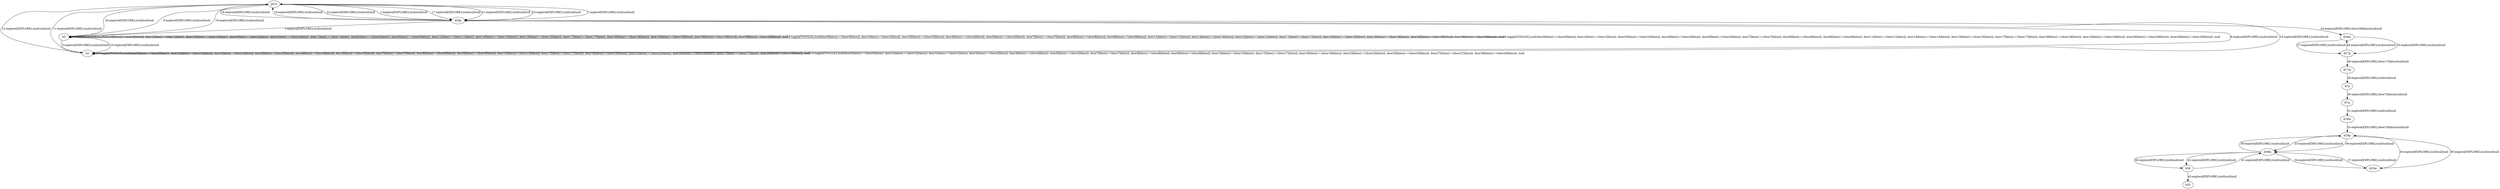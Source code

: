 # Total number of goals covered by this test: 1
# b36 --> b35

digraph g {
"gf14" -> "d26p" [label = "1-explore[EXPLORE];/null/null/null"];
"d26p" -> "b3" [label = "2-explore[EXPLORE];/null/null/null"];
"b3" -> "b3" [label = "3-toggle[TOGGLE];/null/door0[false]:=!(door0[false]); door1[false]:=!(door1[false]); door33[false]:=!(door33[false]); door4[false]:=!(door4[false]); door5[false]:=!(door5[false]); door7[false]:=!(door7[false]); door8[false]:=!(door8[false]); door9[false]:=!(door9[false]); door11[false]:=!(door11[false]); door14[false]:=!(door14[false]); door15[false]:=!(door15[false]); door17[false]:=!(door17[false]); door18[false]:=!(door18[false]); door19[false]:=!(door19[false]); door26[false]:=!(door26[false]); door29[false]:=!(door29[false]); /null"];
"b3" -> "b3" [label = "4-toggle[TOGGLE];/null/door0[false]:=!(door0[false]); door1[false]:=!(door1[false]); door33[false]:=!(door33[false]); door4[false]:=!(door4[false]); door5[false]:=!(door5[false]); door7[false]:=!(door7[false]); door8[false]:=!(door8[false]); door9[false]:=!(door9[false]); door11[false]:=!(door11[false]); door14[false]:=!(door14[false]); door15[false]:=!(door15[false]); door17[false]:=!(door17[false]); door18[false]:=!(door18[false]); door19[false]:=!(door19[false]); door26[false]:=!(door26[false]); door29[false]:=!(door29[false]); /null"];
"b3" -> "b2" [label = "5-explore[EXPLORE];/null/null/null"];
"b2" -> "d26p" [label = "6-explore[EXPLORE];/null/null/null"];
"d26p" -> "gf14" [label = "7-explore[EXPLORE];/null/null/null"];
"gf14" -> "b3" [label = "8-explore[EXPLORE];/null/null/null"];
"b3" -> "b3" [label = "9-toggle[TOGGLE];/null/door0[false]:=!(door0[false]); door1[false]:=!(door1[false]); door33[false]:=!(door33[false]); door4[false]:=!(door4[false]); door5[false]:=!(door5[false]); door7[false]:=!(door7[false]); door8[false]:=!(door8[false]); door9[false]:=!(door9[false]); door11[false]:=!(door11[false]); door14[false]:=!(door14[false]); door15[false]:=!(door15[false]); door17[false]:=!(door17[false]); door18[false]:=!(door18[false]); door19[false]:=!(door19[false]); door26[false]:=!(door26[false]); door29[false]:=!(door29[false]); /null"];
"b3" -> "b2" [label = "10-explore[EXPLORE];/null/null/null"];
"b2" -> "gf14" [label = "11-explore[EXPLORE];/null/null/null"];
"gf14" -> "b2" [label = "12-explore[EXPLORE];/null/null/null"];
"b2" -> "b2" [label = "13-toggle[TOGGLE];/null/door0[false]:=!(door0[false]); door32[false]:=!(door32[false]); door1[false]:=!(door1[false]); door2[false]:=!(door2[false]); door4[false]:=!(door4[false]); door5[false]:=!(door5[false]); door7[false]:=!(door7[false]); door8[false]:=!(door8[false]); door9[false]:=!(door9[false]); door15[false]:=!(door15[false]); door17[false]:=!(door17[false]); door18[false]:=!(door18[false]); door23[false]:=!(door23[false]); door26[false]:=!(door26[false]); door27[false]:=!(door27[false]); door28[false]:=!(door28[false]); /null"];
"b2" -> "b2" [label = "14-toggle[TOGGLE];/null/door0[false]:=!(door0[false]); door32[false]:=!(door32[false]); door1[false]:=!(door1[false]); door2[false]:=!(door2[false]); door4[false]:=!(door4[false]); door5[false]:=!(door5[false]); door7[false]:=!(door7[false]); door8[false]:=!(door8[false]); door9[false]:=!(door9[false]); door15[false]:=!(door15[false]); door17[false]:=!(door17[false]); door18[false]:=!(door18[false]); door23[false]:=!(door23[false]); door26[false]:=!(door26[false]); door27[false]:=!(door27[false]); door28[false]:=!(door28[false]); /null"];
"b2" -> "d26p" [label = "15-explore[EXPLORE];/null/null/null"];
"d26p" -> "gf14" [label = "16-explore[EXPLORE];/null/null/null"];
"gf14" -> "d26p" [label = "17-explore[EXPLORE];/null/null/null"];
"d26p" -> "gf14" [label = "18-explore[EXPLORE];/null/null/null"];
"gf14" -> "b3" [label = "19-explore[EXPLORE];/null/null/null"];
"b3" -> "gf14" [label = "20-explore[EXPLORE];/null/null/null"];
"gf14" -> "d26p" [label = "21-explore[EXPLORE];/null/null/null"];
"d26p" -> "gf14" [label = "22-explore[EXPLORE];/null/null/null"];
"gf14" -> "d26p" [label = "23-explore[EXPLORE];/null/null/null"];
"d26p" -> "d26m" [label = "24-explore[EXPLORE];/door26[false]/null/null"];
"d26m" -> "d17p" [label = "25-explore[EXPLORE];/null/null/null"];
"d17p" -> "d26m" [label = "26-explore[EXPLORE];/null/null/null"];
"d26m" -> "d17p" [label = "27-explore[EXPLORE];/null/null/null"];
"d17p" -> "d17m" [label = "28-explore[EXPLORE];/door17[false]/null/null"];
"d17m" -> "d7p" [label = "29-explore[EXPLORE];/null/null/null"];
"d7p" -> "d7m" [label = "30-explore[EXPLORE];/door7[false]/null/null"];
"d7m" -> "d18m" [label = "31-explore[EXPLORE];/null/null/null"];
"d18m" -> "d18p" [label = "32-explore[EXPLORE];/door18[false]/null/null"];
"d18p" -> "d39m" [label = "33-explore[EXPLORE];/null/null/null"];
"d39m" -> "d23m" [label = "34-explore[EXPLORE];/null/null/null"];
"d23m" -> "d18p" [label = "35-explore[EXPLORE];/null/null/null"];
"d18p" -> "d23m" [label = "36-explore[EXPLORE];/null/null/null"];
"d23m" -> "d39m" [label = "37-explore[EXPLORE];/null/null/null"];
"d39m" -> "d18p" [label = "38-explore[EXPLORE];/null/null/null"];
"d18p" -> "d39m" [label = "39-explore[EXPLORE];/null/null/null"];
"d39m" -> "b36" [label = "40-explore[EXPLORE];/null/null/null"];
"b36" -> "d39m" [label = "41-explore[EXPLORE];/null/null/null"];
"d39m" -> "b36" [label = "42-explore[EXPLORE];/null/null/null"];
"b36" -> "b35" [label = "43-explore[EXPLORE];/null/null/null"];
}